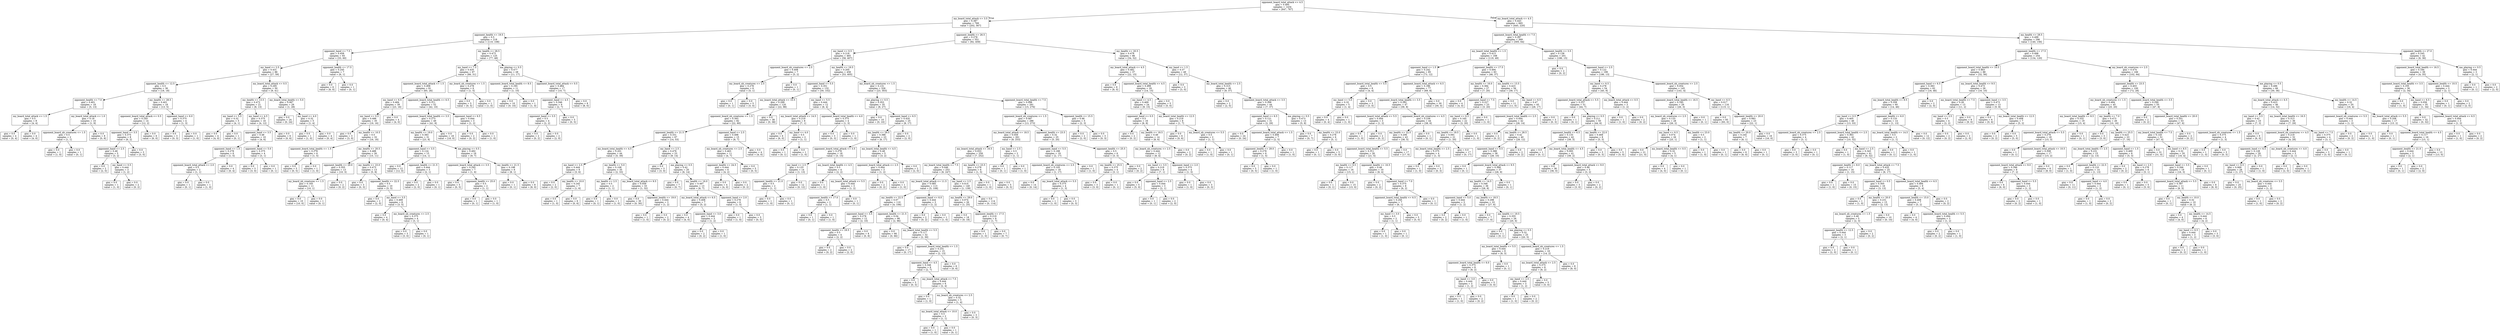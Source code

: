 digraph Tree {
node [shape=box] ;
0 [label="opponent_board_total_attack <= 4.5\ngini = 0.495\nsamples = 1434\nvalue = [647, 787]"] ;
1 [label="my_board_total_attack <= 3.5\ngini = 0.387\nsamples = 769\nvalue = [202, 567]"] ;
0 -> 1 [labeldistance=2.5, labelangle=45, headlabel="True"] ;
2 [label="opponent_health <= 19.5\ngini = 0.5\nsamples = 218\nvalue = [110, 108]"] ;
1 -> 2 ;
3 [label="opponent_hand <= 7.5\ngini = 0.458\nsamples = 93\nvalue = [33, 60]"] ;
2 -> 3 ;
4 [label="my_hand <= 2.5\ngini = 0.431\nsamples = 86\nvalue = [27, 59]"] ;
3 -> 4 ;
5 [label="opponent_health <= 12.5\ngini = 0.5\nsamples = 36\nvalue = [18, 18]"] ;
4 -> 5 ;
6 [label="opponent_health <= 7.0\ngini = 0.401\nsamples = 18\nvalue = [5, 13]"] ;
5 -> 6 ;
7 [label="my_board_total_attack <= 1.5\ngini = 0.5\nsamples = 8\nvalue = [4, 4]"] ;
6 -> 7 ;
8 [label="gini = 0.0\nsamples = 4\nvalue = [0, 4]"] ;
7 -> 8 ;
9 [label="gini = 0.0\nsamples = 4\nvalue = [4, 0]"] ;
7 -> 9 ;
10 [label="my_board_total_attack <= 1.0\ngini = 0.18\nsamples = 10\nvalue = [1, 9]"] ;
6 -> 10 ;
11 [label="opponent_board_nb_creatures <= 1.5\ngini = 0.5\nsamples = 2\nvalue = [1, 1]"] ;
10 -> 11 ;
12 [label="gini = 0.0\nsamples = 1\nvalue = [1, 0]"] ;
11 -> 12 ;
13 [label="gini = 0.0\nsamples = 1\nvalue = [0, 1]"] ;
11 -> 13 ;
14 [label="gini = 0.0\nsamples = 8\nvalue = [0, 8]"] ;
10 -> 14 ;
15 [label="my_health <= 28.5\ngini = 0.401\nsamples = 18\nvalue = [13, 5]"] ;
5 -> 15 ;
16 [label="opponent_board_total_attack <= 0.5\ngini = 0.245\nsamples = 14\nvalue = [12, 2]"] ;
15 -> 16 ;
17 [label="opponent_hand <= 3.5\ngini = 0.375\nsamples = 8\nvalue = [6, 2]"] ;
16 -> 17 ;
18 [label="opponent_hand <= 2.5\ngini = 0.48\nsamples = 5\nvalue = [3, 2]"] ;
17 -> 18 ;
19 [label="gini = 0.0\nsamples = 2\nvalue = [2, 0]"] ;
18 -> 19 ;
20 [label="my_hand <= 0.5\ngini = 0.444\nsamples = 3\nvalue = [1, 2]"] ;
18 -> 20 ;
21 [label="gini = 0.0\nsamples = 1\nvalue = [1, 0]"] ;
20 -> 21 ;
22 [label="gini = 0.0\nsamples = 2\nvalue = [0, 2]"] ;
20 -> 22 ;
23 [label="gini = 0.0\nsamples = 3\nvalue = [3, 0]"] ;
17 -> 23 ;
24 [label="gini = 0.0\nsamples = 6\nvalue = [6, 0]"] ;
16 -> 24 ;
25 [label="opponent_hand <= 6.0\ngini = 0.375\nsamples = 4\nvalue = [1, 3]"] ;
15 -> 25 ;
26 [label="gini = 0.0\nsamples = 3\nvalue = [0, 3]"] ;
25 -> 26 ;
27 [label="gini = 0.0\nsamples = 1\nvalue = [1, 0]"] ;
25 -> 27 ;
28 [label="my_board_total_attack <= 0.5\ngini = 0.295\nsamples = 50\nvalue = [9, 41]"] ;
4 -> 28 ;
29 [label="my_health <= 13.5\ngini = 0.472\nsamples = 21\nvalue = [8, 13]"] ;
28 -> 29 ;
30 [label="my_hand <= 5.5\ngini = 0.32\nsamples = 5\nvalue = [4, 1]"] ;
29 -> 30 ;
31 [label="gini = 0.0\nsamples = 4\nvalue = [4, 0]"] ;
30 -> 31 ;
32 [label="gini = 0.0\nsamples = 1\nvalue = [0, 1]"] ;
30 -> 32 ;
33 [label="my_hand <= 4.5\ngini = 0.375\nsamples = 16\nvalue = [4, 12]"] ;
29 -> 33 ;
34 [label="opponent_hand <= 3.5\ngini = 0.48\nsamples = 10\nvalue = [4, 6]"] ;
33 -> 34 ;
35 [label="opponent_hand <= 1.5\ngini = 0.278\nsamples = 6\nvalue = [1, 5]"] ;
34 -> 35 ;
36 [label="opponent_board_total_attack <= 2.0\ngini = 0.5\nsamples = 2\nvalue = [1, 1]"] ;
35 -> 36 ;
37 [label="gini = 0.0\nsamples = 1\nvalue = [0, 1]"] ;
36 -> 37 ;
38 [label="gini = 0.0\nsamples = 1\nvalue = [1, 0]"] ;
36 -> 38 ;
39 [label="gini = 0.0\nsamples = 4\nvalue = [0, 4]"] ;
35 -> 39 ;
40 [label="opponent_hand <= 5.0\ngini = 0.375\nsamples = 4\nvalue = [3, 1]"] ;
34 -> 40 ;
41 [label="gini = 0.0\nsamples = 3\nvalue = [3, 0]"] ;
40 -> 41 ;
42 [label="gini = 0.0\nsamples = 1\nvalue = [0, 1]"] ;
40 -> 42 ;
43 [label="gini = 0.0\nsamples = 6\nvalue = [0, 6]"] ;
33 -> 43 ;
44 [label="my_board_total_health <= 5.0\ngini = 0.067\nsamples = 29\nvalue = [1, 28]"] ;
28 -> 44 ;
45 [label="gini = 0.0\nsamples = 24\nvalue = [0, 24]"] ;
44 -> 45 ;
46 [label="my_hand <= 4.0\ngini = 0.32\nsamples = 5\nvalue = [1, 4]"] ;
44 -> 46 ;
47 [label="gini = 0.0\nsamples = 1\nvalue = [1, 0]"] ;
46 -> 47 ;
48 [label="gini = 0.0\nsamples = 4\nvalue = [0, 4]"] ;
46 -> 48 ;
49 [label="opponent_health <= 17.5\ngini = 0.245\nsamples = 7\nvalue = [6, 1]"] ;
3 -> 49 ;
50 [label="gini = 0.0\nsamples = 6\nvalue = [6, 0]"] ;
49 -> 50 ;
51 [label="gini = 0.0\nsamples = 1\nvalue = [0, 1]"] ;
49 -> 51 ;
52 [label="my_health <= 28.5\ngini = 0.473\nsamples = 125\nvalue = [77, 48]"] ;
2 -> 52 ;
53 [label="my_hand <= 7.5\ngini = 0.435\nsamples = 97\nvalue = [66, 31]"] ;
52 -> 53 ;
54 [label="opponent_board_total_attack <= 1.5\ngini = 0.408\nsamples = 91\nvalue = [65, 26]"] ;
53 -> 54 ;
55 [label="my_hand <= 6.5\ngini = 0.484\nsamples = 39\nvalue = [23, 16]"] ;
54 -> 55 ;
56 [label="my_hand <= 0.5\ngini = 0.496\nsamples = 35\nvalue = [19, 16]"] ;
55 -> 56 ;
57 [label="gini = 0.0\nsamples = 3\nvalue = [3, 0]"] ;
56 -> 57 ;
58 [label="my_health <= 10.5\ngini = 0.5\nsamples = 32\nvalue = [16, 16]"] ;
56 -> 58 ;
59 [label="opponent_board_total_health <= 1.5\ngini = 0.278\nsamples = 6\nvalue = [1, 5]"] ;
58 -> 59 ;
60 [label="gini = 0.0\nsamples = 5\nvalue = [0, 5]"] ;
59 -> 60 ;
61 [label="gini = 0.0\nsamples = 1\nvalue = [1, 0]"] ;
59 -> 61 ;
62 [label="my_health <= 20.5\ngini = 0.488\nsamples = 26\nvalue = [15, 11]"] ;
58 -> 62 ;
63 [label="opponent_health <= 29.0\ngini = 0.355\nsamples = 13\nvalue = [10, 3]"] ;
62 -> 63 ;
64 [label="my_board_nb_creatures <= 1.5\ngini = 0.165\nsamples = 11\nvalue = [10, 1]"] ;
63 -> 64 ;
65 [label="gini = 0.0\nsamples = 10\nvalue = [10, 0]"] ;
64 -> 65 ;
66 [label="gini = 0.0\nsamples = 1\nvalue = [0, 1]"] ;
64 -> 66 ;
67 [label="gini = 0.0\nsamples = 2\nvalue = [0, 2]"] ;
63 -> 67 ;
68 [label="my_health <= 23.0\ngini = 0.473\nsamples = 13\nvalue = [5, 8]"] ;
62 -> 68 ;
69 [label="gini = 0.0\nsamples = 3\nvalue = [0, 3]"] ;
68 -> 69 ;
70 [label="opponent_health <= 22.5\ngini = 0.5\nsamples = 10\nvalue = [5, 5]"] ;
68 -> 70 ;
71 [label="gini = 0.0\nsamples = 2\nvalue = [2, 0]"] ;
70 -> 71 ;
72 [label="my_hand <= 3.5\ngini = 0.469\nsamples = 8\nvalue = [3, 5]"] ;
70 -> 72 ;
73 [label="gini = 0.0\nsamples = 4\nvalue = [0, 4]"] ;
72 -> 73 ;
74 [label="my_board_nb_creatures <= 2.5\ngini = 0.375\nsamples = 4\nvalue = [3, 1]"] ;
72 -> 74 ;
75 [label="gini = 0.0\nsamples = 3\nvalue = [3, 0]"] ;
74 -> 75 ;
76 [label="gini = 0.0\nsamples = 1\nvalue = [0, 1]"] ;
74 -> 76 ;
77 [label="gini = 0.0\nsamples = 4\nvalue = [4, 0]"] ;
55 -> 77 ;
78 [label="opponent_board_total_health <= 6.5\ngini = 0.311\nsamples = 52\nvalue = [42, 10]"] ;
54 -> 78 ;
79 [label="opponent_board_total_health <= 3.5\ngini = 0.273\nsamples = 49\nvalue = [41, 8]"] ;
78 -> 79 ;
80 [label="my_health <= 19.0\ngini = 0.383\nsamples = 31\nvalue = [23, 8]"] ;
79 -> 80 ;
81 [label="opponent_hand <= 3.5\ngini = 0.124\nsamples = 15\nvalue = [14, 1]"] ;
80 -> 81 ;
82 [label="gini = 0.0\nsamples = 12\nvalue = [12, 0]"] ;
81 -> 82 ;
83 [label="opponent_health <= 21.5\ngini = 0.444\nsamples = 3\nvalue = [2, 1]"] ;
81 -> 83 ;
84 [label="gini = 0.0\nsamples = 2\nvalue = [2, 0]"] ;
83 -> 84 ;
85 [label="gini = 0.0\nsamples = 1\nvalue = [0, 1]"] ;
83 -> 85 ;
86 [label="me_playing <= 0.5\ngini = 0.492\nsamples = 16\nvalue = [9, 7]"] ;
80 -> 86 ;
87 [label="opponent_board_total_attack <= 3.5\ngini = 0.245\nsamples = 7\nvalue = [1, 6]"] ;
86 -> 87 ;
88 [label="gini = 0.0\nsamples = 5\nvalue = [0, 5]"] ;
87 -> 88 ;
89 [label="opponent_health <= 25.0\ngini = 0.5\nsamples = 2\nvalue = [1, 1]"] ;
87 -> 89 ;
90 [label="gini = 0.0\nsamples = 1\nvalue = [0, 1]"] ;
89 -> 90 ;
91 [label="gini = 0.0\nsamples = 1\nvalue = [1, 0]"] ;
89 -> 91 ;
92 [label="my_health <= 21.5\ngini = 0.198\nsamples = 9\nvalue = [8, 1]"] ;
86 -> 92 ;
93 [label="gini = 0.0\nsamples = 1\nvalue = [0, 1]"] ;
92 -> 93 ;
94 [label="gini = 0.0\nsamples = 8\nvalue = [8, 0]"] ;
92 -> 94 ;
95 [label="gini = 0.0\nsamples = 18\nvalue = [18, 0]"] ;
79 -> 95 ;
96 [label="opponent_hand <= 6.5\ngini = 0.444\nsamples = 3\nvalue = [1, 2]"] ;
78 -> 96 ;
97 [label="gini = 0.0\nsamples = 2\nvalue = [0, 2]"] ;
96 -> 97 ;
98 [label="gini = 0.0\nsamples = 1\nvalue = [1, 0]"] ;
96 -> 98 ;
99 [label="my_board_nb_creatures <= 1.5\ngini = 0.278\nsamples = 6\nvalue = [1, 5]"] ;
53 -> 99 ;
100 [label="gini = 0.0\nsamples = 5\nvalue = [0, 5]"] ;
99 -> 100 ;
101 [label="gini = 0.0\nsamples = 1\nvalue = [1, 0]"] ;
99 -> 101 ;
102 [label="me_playing <= 0.5\ngini = 0.477\nsamples = 28\nvalue = [11, 17]"] ;
52 -> 102 ;
103 [label="opponent_board_total_health <= 8.5\ngini = 0.165\nsamples = 11\nvalue = [1, 10]"] ;
102 -> 103 ;
104 [label="gini = 0.0\nsamples = 10\nvalue = [0, 10]"] ;
103 -> 104 ;
105 [label="gini = 0.0\nsamples = 1\nvalue = [1, 0]"] ;
103 -> 105 ;
106 [label="opponent_board_total_attack <= 0.5\ngini = 0.484\nsamples = 17\nvalue = [10, 7]"] ;
102 -> 106 ;
107 [label="opponent_hand <= 4.5\ngini = 0.346\nsamples = 9\nvalue = [2, 7]"] ;
106 -> 107 ;
108 [label="opponent_hand <= 3.5\ngini = 0.5\nsamples = 4\nvalue = [2, 2]"] ;
107 -> 108 ;
109 [label="gini = 0.0\nsamples = 2\nvalue = [0, 2]"] ;
108 -> 109 ;
110 [label="gini = 0.0\nsamples = 2\nvalue = [2, 0]"] ;
108 -> 110 ;
111 [label="gini = 0.0\nsamples = 5\nvalue = [0, 5]"] ;
107 -> 111 ;
112 [label="gini = 0.0\nsamples = 8\nvalue = [8, 0]"] ;
106 -> 112 ;
113 [label="opponent_health <= 26.5\ngini = 0.278\nsamples = 551\nvalue = [92, 459]"] ;
1 -> 113 ;
114 [label="my_hand <= 0.5\ngini = 0.218\nsamples = 465\nvalue = [58, 407]"] ;
113 -> 114 ;
115 [label="opponent_board_nb_creatures <= 2.5\ngini = 0.408\nsamples = 7\nvalue = [5, 2]"] ;
114 -> 115 ;
116 [label="my_board_nb_creatures <= 2.5\ngini = 0.278\nsamples = 6\nvalue = [5, 1]"] ;
115 -> 116 ;
117 [label="gini = 0.0\nsamples = 1\nvalue = [0, 1]"] ;
116 -> 117 ;
118 [label="gini = 0.0\nsamples = 5\nvalue = [5, 0]"] ;
116 -> 118 ;
119 [label="gini = 0.0\nsamples = 1\nvalue = [0, 1]"] ;
115 -> 119 ;
120 [label="my_health <= 19.5\ngini = 0.205\nsamples = 458\nvalue = [53, 405]"] ;
114 -> 120 ;
121 [label="opponent_hand <= 5.5\ngini = 0.351\nsamples = 132\nvalue = [30, 102]"] ;
120 -> 121 ;
122 [label="my_board_total_attack <= 10.5\ngini = 0.299\nsamples = 120\nvalue = [22, 98]"] ;
121 -> 122 ;
123 [label="opponent_board_nb_creatures <= 1.5\ngini = 0.393\nsamples = 82\nvalue = [22, 60]"] ;
122 -> 123 ;
124 [label="opponent_health <= 21.5\ngini = 0.331\nsamples = 67\nvalue = [14, 53]"] ;
123 -> 124 ;
125 [label="my_board_total_health <= 4.5\ngini = 0.201\nsamples = 44\nvalue = [5, 39]"] ;
124 -> 125 ;
126 [label="my_hand <= 2.5\ngini = 0.444\nsamples = 9\nvalue = [3, 6]"] ;
125 -> 126 ;
127 [label="gini = 0.0\nsamples = 2\nvalue = [2, 0]"] ;
126 -> 127 ;
128 [label="my_health <= 10.0\ngini = 0.245\nsamples = 7\nvalue = [1, 6]"] ;
126 -> 128 ;
129 [label="gini = 0.0\nsamples = 1\nvalue = [1, 0]"] ;
128 -> 129 ;
130 [label="gini = 0.0\nsamples = 6\nvalue = [0, 6]"] ;
128 -> 130 ;
131 [label="my_health <= 5.0\ngini = 0.108\nsamples = 35\nvalue = [2, 33]"] ;
125 -> 131 ;
132 [label="my_health <= 2.5\ngini = 0.5\nsamples = 2\nvalue = [1, 1]"] ;
131 -> 132 ;
133 [label="gini = 0.0\nsamples = 1\nvalue = [0, 1]"] ;
132 -> 133 ;
134 [label="gini = 0.0\nsamples = 1\nvalue = [1, 0]"] ;
132 -> 134 ;
135 [label="my_board_total_attack <= 9.5\ngini = 0.059\nsamples = 33\nvalue = [1, 32]"] ;
131 -> 135 ;
136 [label="gini = 0.0\nsamples = 30\nvalue = [0, 30]"] ;
135 -> 136 ;
137 [label="opponent_health <= 19.0\ngini = 0.444\nsamples = 3\nvalue = [1, 2]"] ;
135 -> 137 ;
138 [label="gini = 0.0\nsamples = 1\nvalue = [1, 0]"] ;
137 -> 138 ;
139 [label="gini = 0.0\nsamples = 2\nvalue = [0, 2]"] ;
137 -> 139 ;
140 [label="my_hand <= 2.5\ngini = 0.476\nsamples = 23\nvalue = [9, 14]"] ;
124 -> 140 ;
141 [label="gini = 0.0\nsamples = 3\nvalue = [3, 0]"] ;
140 -> 141 ;
142 [label="me_playing <= 0.5\ngini = 0.42\nsamples = 20\nvalue = [6, 14]"] ;
140 -> 142 ;
143 [label="gini = 0.0\nsamples = 7\nvalue = [0, 7]"] ;
142 -> 143 ;
144 [label="my_health <= 16.0\ngini = 0.497\nsamples = 13\nvalue = [6, 7]"] ;
142 -> 144 ;
145 [label="my_board_total_attack <= 6.5\ngini = 0.408\nsamples = 7\nvalue = [5, 2]"] ;
144 -> 145 ;
146 [label="gini = 0.0\nsamples = 4\nvalue = [4, 0]"] ;
145 -> 146 ;
147 [label="opponent_hand <= 3.0\ngini = 0.444\nsamples = 3\nvalue = [1, 2]"] ;
145 -> 147 ;
148 [label="gini = 0.0\nsamples = 2\nvalue = [0, 2]"] ;
147 -> 148 ;
149 [label="gini = 0.0\nsamples = 1\nvalue = [1, 0]"] ;
147 -> 149 ;
150 [label="opponent_hand <= 2.0\ngini = 0.278\nsamples = 6\nvalue = [1, 5]"] ;
144 -> 150 ;
151 [label="gini = 0.0\nsamples = 1\nvalue = [1, 0]"] ;
150 -> 151 ;
152 [label="gini = 0.0\nsamples = 5\nvalue = [0, 5]"] ;
150 -> 152 ;
153 [label="opponent_hand <= 2.5\ngini = 0.498\nsamples = 15\nvalue = [8, 7]"] ;
123 -> 153 ;
154 [label="my_board_nb_creatures <= 2.5\ngini = 0.463\nsamples = 11\nvalue = [4, 7]"] ;
153 -> 154 ;
155 [label="opponent_health <= 24.5\ngini = 0.444\nsamples = 6\nvalue = [4, 2]"] ;
154 -> 155 ;
156 [label="gini = 0.0\nsamples = 4\nvalue = [4, 0]"] ;
155 -> 156 ;
157 [label="gini = 0.0\nsamples = 2\nvalue = [0, 2]"] ;
155 -> 157 ;
158 [label="gini = 0.0\nsamples = 5\nvalue = [0, 5]"] ;
154 -> 158 ;
159 [label="gini = 0.0\nsamples = 4\nvalue = [4, 0]"] ;
153 -> 159 ;
160 [label="gini = 0.0\nsamples = 38\nvalue = [0, 38]"] ;
122 -> 160 ;
161 [label="my_hand <= 5.5\ngini = 0.444\nsamples = 12\nvalue = [8, 4]"] ;
121 -> 161 ;
162 [label="my_board_total_attack <= 14.5\ngini = 0.219\nsamples = 8\nvalue = [7, 1]"] ;
161 -> 162 ;
163 [label="gini = 0.0\nsamples = 6\nvalue = [6, 0]"] ;
162 -> 163 ;
164 [label="my_hand <= 4.0\ngini = 0.5\nsamples = 2\nvalue = [1, 1]"] ;
162 -> 164 ;
165 [label="gini = 0.0\nsamples = 1\nvalue = [0, 1]"] ;
164 -> 165 ;
166 [label="gini = 0.0\nsamples = 1\nvalue = [1, 0]"] ;
164 -> 166 ;
167 [label="opponent_board_total_health <= 4.0\ngini = 0.375\nsamples = 4\nvalue = [1, 3]"] ;
161 -> 167 ;
168 [label="gini = 0.0\nsamples = 3\nvalue = [0, 3]"] ;
167 -> 168 ;
169 [label="gini = 0.0\nsamples = 1\nvalue = [1, 0]"] ;
167 -> 169 ;
170 [label="my_board_nb_creatures <= 1.5\ngini = 0.131\nsamples = 326\nvalue = [23, 303]"] ;
120 -> 170 ;
171 [label="me_playing <= 0.5\ngini = 0.353\nsamples = 35\nvalue = [8, 27]"] ;
170 -> 171 ;
172 [label="gini = 0.0\nsamples = 10\nvalue = [0, 10]"] ;
171 -> 172 ;
173 [label="opponent_hand <= 6.5\ngini = 0.435\nsamples = 25\nvalue = [8, 17]"] ;
171 -> 173 ;
174 [label="my_health <= 29.5\ngini = 0.386\nsamples = 23\nvalue = [6, 17]"] ;
173 -> 174 ;
175 [label="opponent_board_total_attack <= 3.5\ngini = 0.278\nsamples = 18\nvalue = [3, 15]"] ;
174 -> 175 ;
176 [label="my_hand <= 2.5\ngini = 0.133\nsamples = 14\nvalue = [1, 13]"] ;
175 -> 176 ;
177 [label="opponent_health <= 21.0\ngini = 0.5\nsamples = 2\nvalue = [1, 1]"] ;
176 -> 177 ;
178 [label="gini = 0.0\nsamples = 1\nvalue = [1, 0]"] ;
177 -> 178 ;
179 [label="gini = 0.0\nsamples = 1\nvalue = [0, 1]"] ;
177 -> 179 ;
180 [label="gini = 0.0\nsamples = 12\nvalue = [0, 12]"] ;
176 -> 180 ;
181 [label="my_board_total_health <= 4.5\ngini = 0.5\nsamples = 4\nvalue = [2, 2]"] ;
175 -> 181 ;
182 [label="gini = 0.0\nsamples = 1\nvalue = [1, 0]"] ;
181 -> 182 ;
183 [label="my_board_total_attack <= 5.5\ngini = 0.444\nsamples = 3\nvalue = [1, 2]"] ;
181 -> 183 ;
184 [label="opponent_health <= 17.0\ngini = 0.5\nsamples = 2\nvalue = [1, 1]"] ;
183 -> 184 ;
185 [label="gini = 0.0\nsamples = 1\nvalue = [0, 1]"] ;
184 -> 185 ;
186 [label="gini = 0.0\nsamples = 1\nvalue = [1, 0]"] ;
184 -> 186 ;
187 [label="gini = 0.0\nsamples = 1\nvalue = [0, 1]"] ;
183 -> 187 ;
188 [label="my_board_total_health <= 4.5\ngini = 0.48\nsamples = 5\nvalue = [3, 2]"] ;
174 -> 188 ;
189 [label="opponent_board_total_attack <= 2.5\ngini = 0.444\nsamples = 3\nvalue = [1, 2]"] ;
188 -> 189 ;
190 [label="gini = 0.0\nsamples = 2\nvalue = [0, 2]"] ;
189 -> 190 ;
191 [label="gini = 0.0\nsamples = 1\nvalue = [1, 0]"] ;
189 -> 191 ;
192 [label="gini = 0.0\nsamples = 2\nvalue = [2, 0]"] ;
188 -> 192 ;
193 [label="gini = 0.0\nsamples = 2\nvalue = [2, 0]"] ;
173 -> 193 ;
194 [label="opponent_board_total_health <= 7.5\ngini = 0.098\nsamples = 291\nvalue = [15, 276]"] ;
170 -> 194 ;
195 [label="opponent_board_nb_creatures <= 1.5\ngini = 0.087\nsamples = 286\nvalue = [13, 273]"] ;
194 -> 195 ;
196 [label="my_board_total_attack <= 18.5\ngini = 0.059\nsamples = 261\nvalue = [8, 253]"] ;
195 -> 196 ;
197 [label="my_board_total_attack <= 16.5\ngini = 0.053\nsamples = 259\nvalue = [7, 252]"] ;
196 -> 197 ;
198 [label="my_board_total_health <= 7.5\ngini = 0.046\nsamples = 253\nvalue = [6, 247]"] ;
197 -> 198 ;
199 [label="my_board_total_attack <= 11.5\ngini = 0.085\nsamples = 113\nvalue = [5, 108]"] ;
198 -> 199 ;
200 [label="my_health <= 22.5\ngini = 0.07\nsamples = 110\nvalue = [4, 106]"] ;
199 -> 200 ;
201 [label="opponent_hand <= 3.5\ngini = 0.278\nsamples = 12\nvalue = [2, 10]"] ;
200 -> 201 ;
202 [label="opponent_health <= 18.5\ngini = 0.5\nsamples = 4\nvalue = [2, 2]"] ;
201 -> 202 ;
203 [label="gini = 0.0\nsamples = 2\nvalue = [0, 2]"] ;
202 -> 203 ;
204 [label="gini = 0.0\nsamples = 2\nvalue = [2, 0]"] ;
202 -> 204 ;
205 [label="gini = 0.0\nsamples = 8\nvalue = [0, 8]"] ;
201 -> 205 ;
206 [label="opponent_health <= 21.5\ngini = 0.04\nsamples = 98\nvalue = [2, 96]"] ;
200 -> 206 ;
207 [label="gini = 0.0\nsamples = 66\nvalue = [0, 66]"] ;
206 -> 207 ;
208 [label="my_board_total_health <= 5.5\ngini = 0.117\nsamples = 32\nvalue = [2, 30]"] ;
206 -> 208 ;
209 [label="gini = 0.0\nsamples = 17\nvalue = [0, 17]"] ;
208 -> 209 ;
210 [label="opponent_board_total_health <= 1.5\ngini = 0.231\nsamples = 15\nvalue = [2, 13]"] ;
208 -> 210 ;
211 [label="opponent_hand <= 4.5\ngini = 0.346\nsamples = 9\nvalue = [2, 7]"] ;
210 -> 211 ;
212 [label="gini = 0.0\nsamples = 3\nvalue = [0, 3]"] ;
211 -> 212 ;
213 [label="my_board_total_attack <= 7.5\ngini = 0.444\nsamples = 6\nvalue = [2, 4]"] ;
211 -> 213 ;
214 [label="gini = 0.0\nsamples = 1\nvalue = [1, 0]"] ;
213 -> 214 ;
215 [label="my_board_nb_creatures <= 2.5\ngini = 0.32\nsamples = 5\nvalue = [1, 4]"] ;
213 -> 215 ;
216 [label="my_board_total_attack <= 10.0\ngini = 0.5\nsamples = 2\nvalue = [1, 1]"] ;
215 -> 216 ;
217 [label="gini = 0.0\nsamples = 1\nvalue = [1, 0]"] ;
216 -> 217 ;
218 [label="gini = 0.0\nsamples = 1\nvalue = [0, 1]"] ;
216 -> 218 ;
219 [label="gini = 0.0\nsamples = 3\nvalue = [0, 3]"] ;
215 -> 219 ;
220 [label="gini = 0.0\nsamples = 6\nvalue = [0, 6]"] ;
210 -> 220 ;
221 [label="opponent_hand <= 6.0\ngini = 0.444\nsamples = 3\nvalue = [1, 2]"] ;
199 -> 221 ;
222 [label="gini = 0.0\nsamples = 2\nvalue = [0, 2]"] ;
221 -> 222 ;
223 [label="gini = 0.0\nsamples = 1\nvalue = [1, 0]"] ;
221 -> 223 ;
224 [label="my_hand <= 2.5\ngini = 0.014\nsamples = 140\nvalue = [1, 139]"] ;
198 -> 224 ;
225 [label="my_health <= 29.0\ngini = 0.074\nsamples = 26\nvalue = [1, 25]"] ;
224 -> 225 ;
226 [label="gini = 0.0\nsamples = 18\nvalue = [0, 18]"] ;
225 -> 226 ;
227 [label="opponent_health <= 17.5\ngini = 0.219\nsamples = 8\nvalue = [1, 7]"] ;
225 -> 227 ;
228 [label="gini = 0.0\nsamples = 1\nvalue = [1, 0]"] ;
227 -> 228 ;
229 [label="gini = 0.0\nsamples = 7\nvalue = [0, 7]"] ;
227 -> 229 ;
230 [label="gini = 0.0\nsamples = 114\nvalue = [0, 114]"] ;
224 -> 230 ;
231 [label="my_health <= 23.5\ngini = 0.278\nsamples = 6\nvalue = [1, 5]"] ;
197 -> 231 ;
232 [label="gini = 0.0\nsamples = 1\nvalue = [1, 0]"] ;
231 -> 232 ;
233 [label="gini = 0.0\nsamples = 5\nvalue = [0, 5]"] ;
231 -> 233 ;
234 [label="my_hand <= 2.5\ngini = 0.5\nsamples = 2\nvalue = [1, 1]"] ;
196 -> 234 ;
235 [label="gini = 0.0\nsamples = 1\nvalue = [0, 1]"] ;
234 -> 235 ;
236 [label="gini = 0.0\nsamples = 1\nvalue = [1, 0]"] ;
234 -> 236 ;
237 [label="opponent_health <= 23.5\ngini = 0.32\nsamples = 25\nvalue = [5, 20]"] ;
195 -> 237 ;
238 [label="opponent_hand <= 5.5\ngini = 0.188\nsamples = 19\nvalue = [2, 17]"] ;
237 -> 238 ;
239 [label="opponent_board_nb_creatures <= 2.5\ngini = 0.105\nsamples = 18\nvalue = [1, 17]"] ;
238 -> 239 ;
240 [label="gini = 0.0\nsamples = 14\nvalue = [0, 14]"] ;
239 -> 240 ;
241 [label="my_board_total_attack <= 5.5\ngini = 0.375\nsamples = 4\nvalue = [1, 3]"] ;
239 -> 241 ;
242 [label="gini = 0.0\nsamples = 1\nvalue = [1, 0]"] ;
241 -> 242 ;
243 [label="gini = 0.0\nsamples = 3\nvalue = [0, 3]"] ;
241 -> 243 ;
244 [label="gini = 0.0\nsamples = 1\nvalue = [1, 0]"] ;
238 -> 244 ;
245 [label="opponent_health <= 25.5\ngini = 0.5\nsamples = 6\nvalue = [3, 3]"] ;
237 -> 245 ;
246 [label="my_health <= 25.5\ngini = 0.375\nsamples = 4\nvalue = [3, 1]"] ;
245 -> 246 ;
247 [label="gini = 0.0\nsamples = 3\nvalue = [3, 0]"] ;
246 -> 247 ;
248 [label="gini = 0.0\nsamples = 1\nvalue = [0, 1]"] ;
246 -> 248 ;
249 [label="gini = 0.0\nsamples = 2\nvalue = [0, 2]"] ;
245 -> 249 ;
250 [label="opponent_health <= 15.5\ngini = 0.48\nsamples = 5\nvalue = [2, 3]"] ;
194 -> 250 ;
251 [label="gini = 0.0\nsamples = 2\nvalue = [2, 0]"] ;
250 -> 251 ;
252 [label="gini = 0.0\nsamples = 3\nvalue = [0, 3]"] ;
250 -> 252 ;
253 [label="my_health <= 20.5\ngini = 0.478\nsamples = 86\nvalue = [34, 52]"] ;
113 -> 253 ;
254 [label="my_board_total_attack <= 4.5\ngini = 0.482\nsamples = 37\nvalue = [22, 15]"] ;
253 -> 254 ;
255 [label="gini = 0.0\nsamples = 8\nvalue = [8, 0]"] ;
254 -> 255 ;
256 [label="opponent_board_total_health <= 4.5\ngini = 0.499\nsamples = 29\nvalue = [14, 15]"] ;
254 -> 256 ;
257 [label="my_hand <= 4.5\ngini = 0.469\nsamples = 24\nvalue = [9, 15]"] ;
256 -> 257 ;
258 [label="opponent_hand <= 0.5\ngini = 0.5\nsamples = 16\nvalue = [8, 8]"] ;
257 -> 258 ;
259 [label="gini = 0.0\nsamples = 2\nvalue = [0, 2]"] ;
258 -> 259 ;
260 [label="my_health <= 18.5\ngini = 0.49\nsamples = 14\nvalue = [8, 6]"] ;
258 -> 260 ;
261 [label="my_board_nb_creatures <= 2.5\ngini = 0.444\nsamples = 12\nvalue = [8, 4]"] ;
260 -> 261 ;
262 [label="my_hand <= 3.5\ngini = 0.219\nsamples = 8\nvalue = [7, 1]"] ;
261 -> 262 ;
263 [label="gini = 0.0\nsamples = 5\nvalue = [5, 0]"] ;
262 -> 263 ;
264 [label="opponent_hand <= 2.5\ngini = 0.444\nsamples = 3\nvalue = [2, 1]"] ;
262 -> 264 ;
265 [label="gini = 0.0\nsamples = 1\nvalue = [0, 1]"] ;
264 -> 265 ;
266 [label="gini = 0.0\nsamples = 2\nvalue = [2, 0]"] ;
264 -> 266 ;
267 [label="opponent_hand <= 2.0\ngini = 0.375\nsamples = 4\nvalue = [1, 3]"] ;
261 -> 267 ;
268 [label="gini = 0.0\nsamples = 1\nvalue = [1, 0]"] ;
267 -> 268 ;
269 [label="gini = 0.0\nsamples = 3\nvalue = [0, 3]"] ;
267 -> 269 ;
270 [label="gini = 0.0\nsamples = 2\nvalue = [0, 2]"] ;
260 -> 270 ;
271 [label="my_board_total_health <= 12.5\ngini = 0.219\nsamples = 8\nvalue = [1, 7]"] ;
257 -> 271 ;
272 [label="gini = 0.0\nsamples = 6\nvalue = [0, 6]"] ;
271 -> 272 ;
273 [label="my_board_nb_creatures <= 5.5\ngini = 0.5\nsamples = 2\nvalue = [1, 1]"] ;
271 -> 273 ;
274 [label="gini = 0.0\nsamples = 1\nvalue = [1, 0]"] ;
273 -> 274 ;
275 [label="gini = 0.0\nsamples = 1\nvalue = [0, 1]"] ;
273 -> 275 ;
276 [label="gini = 0.0\nsamples = 5\nvalue = [5, 0]"] ;
256 -> 276 ;
277 [label="my_hand <= 1.5\ngini = 0.37\nsamples = 49\nvalue = [12, 37]"] ;
253 -> 277 ;
278 [label="gini = 0.0\nsamples = 3\nvalue = [3, 0]"] ;
277 -> 278 ;
279 [label="my_board_total_health <= 2.5\ngini = 0.315\nsamples = 46\nvalue = [9, 37]"] ;
277 -> 279 ;
280 [label="gini = 0.0\nsamples = 2\nvalue = [2, 0]"] ;
279 -> 280 ;
281 [label="opponent_board_total_attack <= 3.5\ngini = 0.268\nsamples = 44\nvalue = [7, 37]"] ;
279 -> 281 ;
282 [label="opponent_hand <= 6.5\ngini = 0.121\nsamples = 31\nvalue = [2, 29]"] ;
281 -> 282 ;
283 [label="gini = 0.0\nsamples = 24\nvalue = [0, 24]"] ;
282 -> 283 ;
284 [label="opponent_board_total_attack <= 1.5\ngini = 0.408\nsamples = 7\nvalue = [2, 5]"] ;
282 -> 284 ;
285 [label="opponent_health <= 29.0\ngini = 0.278\nsamples = 6\nvalue = [1, 5]"] ;
284 -> 285 ;
286 [label="gini = 0.0\nsamples = 5\nvalue = [0, 5]"] ;
285 -> 286 ;
287 [label="gini = 0.0\nsamples = 1\nvalue = [1, 0]"] ;
285 -> 287 ;
288 [label="gini = 0.0\nsamples = 1\nvalue = [1, 0]"] ;
284 -> 288 ;
289 [label="me_playing <= 0.5\ngini = 0.473\nsamples = 13\nvalue = [5, 8]"] ;
281 -> 289 ;
290 [label="gini = 0.0\nsamples = 7\nvalue = [0, 7]"] ;
289 -> 290 ;
291 [label="my_health <= 23.0\ngini = 0.278\nsamples = 6\nvalue = [5, 1]"] ;
289 -> 291 ;
292 [label="gini = 0.0\nsamples = 1\nvalue = [0, 1]"] ;
291 -> 292 ;
293 [label="gini = 0.0\nsamples = 5\nvalue = [5, 0]"] ;
291 -> 293 ;
294 [label="my_board_total_attack <= 4.5\ngini = 0.443\nsamples = 665\nvalue = [445, 220]"] ;
0 -> 294 [labeldistance=2.5, labelangle=-45, headlabel="False"] ;
295 [label="opponent_board_total_health <= 7.5\ngini = 0.287\nsamples = 369\nvalue = [305, 64]"] ;
294 -> 295 ;
296 [label="my_board_total_health <= 1.5\ngini = 0.413\nsamples = 168\nvalue = [119, 49]"] ;
295 -> 296 ;
297 [label="opponent_hand <= 1.5\ngini = 0.242\nsamples = 85\nvalue = [73, 12]"] ;
296 -> 297 ;
298 [label="opponent_board_total_health <= 5.5\ngini = 0.5\nsamples = 8\nvalue = [4, 4]"] ;
297 -> 298 ;
299 [label="my_hand <= 5.0\ngini = 0.32\nsamples = 5\nvalue = [1, 4]"] ;
298 -> 299 ;
300 [label="gini = 0.0\nsamples = 4\nvalue = [0, 4]"] ;
299 -> 300 ;
301 [label="gini = 0.0\nsamples = 1\nvalue = [1, 0]"] ;
299 -> 301 ;
302 [label="gini = 0.0\nsamples = 3\nvalue = [3, 0]"] ;
298 -> 302 ;
303 [label="opponent_board_total_attack <= 6.5\ngini = 0.186\nsamples = 77\nvalue = [69, 8]"] ;
297 -> 303 ;
304 [label="opponent_board_total_health <= 3.5\ngini = 0.282\nsamples = 47\nvalue = [39, 8]"] ;
303 -> 304 ;
305 [label="opponent_board_total_attack <= 5.5\ngini = 0.444\nsamples = 3\nvalue = [1, 2]"] ;
304 -> 305 ;
306 [label="gini = 0.0\nsamples = 1\nvalue = [1, 0]"] ;
305 -> 306 ;
307 [label="gini = 0.0\nsamples = 2\nvalue = [0, 2]"] ;
305 -> 307 ;
308 [label="opponent_board_nb_creatures <= 4.5\ngini = 0.236\nsamples = 44\nvalue = [38, 6]"] ;
304 -> 308 ;
309 [label="my_health <= 22.5\ngini = 0.206\nsamples = 43\nvalue = [38, 5]"] ;
308 -> 309 ;
310 [label="opponent_board_total_health <= 5.5\ngini = 0.311\nsamples = 26\nvalue = [21, 5]"] ;
309 -> 310 ;
311 [label="my_health <= 9.5\ngini = 0.117\nsamples = 16\nvalue = [15, 1]"] ;
310 -> 311 ;
312 [label="gini = 0.0\nsamples = 1\nvalue = [0, 1]"] ;
311 -> 312 ;
313 [label="gini = 0.0\nsamples = 15\nvalue = [15, 0]"] ;
311 -> 313 ;
314 [label="opponent_health <= 16.5\ngini = 0.48\nsamples = 10\nvalue = [6, 4]"] ;
310 -> 314 ;
315 [label="gini = 0.0\nsamples = 2\nvalue = [0, 2]"] ;
314 -> 315 ;
316 [label="opponent_hand <= 7.0\ngini = 0.375\nsamples = 8\nvalue = [6, 2]"] ;
314 -> 316 ;
317 [label="opponent_board_total_health <= 6.5\ngini = 0.245\nsamples = 7\nvalue = [6, 1]"] ;
316 -> 317 ;
318 [label="my_hand <= 3.0\ngini = 0.5\nsamples = 2\nvalue = [1, 1]"] ;
317 -> 318 ;
319 [label="gini = 0.0\nsamples = 1\nvalue = [1, 0]"] ;
318 -> 319 ;
320 [label="gini = 0.0\nsamples = 1\nvalue = [0, 1]"] ;
318 -> 320 ;
321 [label="gini = 0.0\nsamples = 5\nvalue = [5, 0]"] ;
317 -> 321 ;
322 [label="gini = 0.0\nsamples = 1\nvalue = [0, 1]"] ;
316 -> 322 ;
323 [label="gini = 0.0\nsamples = 17\nvalue = [17, 0]"] ;
309 -> 323 ;
324 [label="gini = 0.0\nsamples = 1\nvalue = [0, 1]"] ;
308 -> 324 ;
325 [label="gini = 0.0\nsamples = 30\nvalue = [30, 0]"] ;
303 -> 325 ;
326 [label="opponent_health <= 17.5\ngini = 0.494\nsamples = 83\nvalue = [46, 37]"] ;
296 -> 326 ;
327 [label="my_health <= 16.0\ngini = 0.384\nsamples = 27\nvalue = [7, 20]"] ;
326 -> 327 ;
328 [label="gini = 0.0\nsamples = 4\nvalue = [4, 0]"] ;
327 -> 328 ;
329 [label="opponent_hand <= 7.5\ngini = 0.227\nsamples = 23\nvalue = [3, 20]"] ;
327 -> 329 ;
330 [label="my_hand <= 6.5\ngini = 0.165\nsamples = 22\nvalue = [2, 20]"] ;
329 -> 330 ;
331 [label="my_health <= 19.5\ngini = 0.091\nsamples = 21\nvalue = [1, 20]"] ;
330 -> 331 ;
332 [label="my_board_total_health <= 2.5\ngini = 0.375\nsamples = 4\nvalue = [1, 3]"] ;
331 -> 332 ;
333 [label="gini = 0.0\nsamples = 1\nvalue = [1, 0]"] ;
332 -> 333 ;
334 [label="gini = 0.0\nsamples = 3\nvalue = [0, 3]"] ;
332 -> 334 ;
335 [label="gini = 0.0\nsamples = 17\nvalue = [0, 17]"] ;
331 -> 335 ;
336 [label="gini = 0.0\nsamples = 1\nvalue = [1, 0]"] ;
330 -> 336 ;
337 [label="gini = 0.0\nsamples = 1\nvalue = [1, 0]"] ;
329 -> 337 ;
338 [label="my_health <= 13.5\ngini = 0.423\nsamples = 56\nvalue = [39, 17]"] ;
326 -> 338 ;
339 [label="gini = 0.0\nsamples = 11\nvalue = [11, 0]"] ;
338 -> 339 ;
340 [label="my_hand <= 6.5\ngini = 0.47\nsamples = 45\nvalue = [28, 17]"] ;
338 -> 340 ;
341 [label="opponent_board_total_health <= 2.5\ngini = 0.444\nsamples = 42\nvalue = [28, 14]"] ;
340 -> 341 ;
342 [label="gini = 0.0\nsamples = 2\nvalue = [0, 2]"] ;
341 -> 342 ;
343 [label="my_health <= 28.5\ngini = 0.42\nsamples = 40\nvalue = [28, 12]"] ;
341 -> 343 ;
344 [label="opponent_hand <= 0.5\ngini = 0.388\nsamples = 38\nvalue = [28, 10]"] ;
343 -> 344 ;
345 [label="gini = 0.0\nsamples = 1\nvalue = [0, 1]"] ;
344 -> 345 ;
346 [label="opponent_board_total_attack <= 9.5\ngini = 0.368\nsamples = 37\nvalue = [28, 9]"] ;
344 -> 346 ;
347 [label="my_health <= 14.5\ngini = 0.346\nsamples = 36\nvalue = [28, 8]"] ;
346 -> 347 ;
348 [label="opponent_hand <= 5.0\ngini = 0.444\nsamples = 3\nvalue = [1, 2]"] ;
347 -> 348 ;
349 [label="gini = 0.0\nsamples = 2\nvalue = [0, 2]"] ;
348 -> 349 ;
350 [label="gini = 0.0\nsamples = 1\nvalue = [1, 0]"] ;
348 -> 350 ;
351 [label="my_health <= 18.5\ngini = 0.298\nsamples = 33\nvalue = [27, 6]"] ;
347 -> 351 ;
352 [label="gini = 0.0\nsamples = 7\nvalue = [7, 0]"] ;
351 -> 352 ;
353 [label="my_health <= 19.5\ngini = 0.355\nsamples = 26\nvalue = [20, 6]"] ;
351 -> 353 ;
354 [label="gini = 0.0\nsamples = 1\nvalue = [0, 1]"] ;
353 -> 354 ;
355 [label="me_playing <= 0.5\ngini = 0.32\nsamples = 25\nvalue = [20, 5]"] ;
353 -> 355 ;
356 [label="my_board_total_health <= 5.5\ngini = 0.444\nsamples = 9\nvalue = [6, 3]"] ;
355 -> 356 ;
357 [label="opponent_board_total_health <= 6.0\ngini = 0.375\nsamples = 8\nvalue = [6, 2]"] ;
356 -> 357 ;
358 [label="my_hand <= 3.0\ngini = 0.444\nsamples = 3\nvalue = [1, 2]"] ;
357 -> 358 ;
359 [label="gini = 0.0\nsamples = 1\nvalue = [1, 0]"] ;
358 -> 359 ;
360 [label="gini = 0.0\nsamples = 2\nvalue = [0, 2]"] ;
358 -> 360 ;
361 [label="gini = 0.0\nsamples = 5\nvalue = [5, 0]"] ;
357 -> 361 ;
362 [label="gini = 0.0\nsamples = 1\nvalue = [0, 1]"] ;
356 -> 362 ;
363 [label="opponent_board_nb_creatures <= 1.5\ngini = 0.219\nsamples = 16\nvalue = [14, 2]"] ;
355 -> 363 ;
364 [label="my_board_total_attack <= 2.5\ngini = 0.375\nsamples = 8\nvalue = [6, 2]"] ;
363 -> 364 ;
365 [label="my_hand <= 2.5\ngini = 0.444\nsamples = 3\nvalue = [1, 2]"] ;
364 -> 365 ;
366 [label="gini = 0.0\nsamples = 1\nvalue = [1, 0]"] ;
365 -> 366 ;
367 [label="gini = 0.0\nsamples = 2\nvalue = [0, 2]"] ;
365 -> 367 ;
368 [label="gini = 0.0\nsamples = 5\nvalue = [5, 0]"] ;
364 -> 368 ;
369 [label="gini = 0.0\nsamples = 8\nvalue = [8, 0]"] ;
363 -> 369 ;
370 [label="gini = 0.0\nsamples = 1\nvalue = [0, 1]"] ;
346 -> 370 ;
371 [label="gini = 0.0\nsamples = 2\nvalue = [0, 2]"] ;
343 -> 371 ;
372 [label="gini = 0.0\nsamples = 3\nvalue = [0, 3]"] ;
340 -> 372 ;
373 [label="opponent_health <= 3.5\ngini = 0.138\nsamples = 201\nvalue = [186, 15]"] ;
295 -> 373 ;
374 [label="gini = 0.0\nsamples = 2\nvalue = [0, 2]"] ;
373 -> 374 ;
375 [label="opponent_hand <= 2.5\ngini = 0.122\nsamples = 199\nvalue = [186, 13]"] ;
373 -> 375 ;
376 [label="my_hand <= 6.5\ngini = 0.278\nsamples = 54\nvalue = [45, 9]"] ;
375 -> 376 ;
377 [label="opponent_board_total_attack <= 5.5\ngini = 0.237\nsamples = 51\nvalue = [44, 7]"] ;
376 -> 377 ;
378 [label="gini = 0.0\nsamples = 1\nvalue = [0, 1]"] ;
377 -> 378 ;
379 [label="me_playing <= 0.5\ngini = 0.211\nsamples = 50\nvalue = [44, 6]"] ;
377 -> 379 ;
380 [label="opponent_health <= 6.5\ngini = 0.133\nsamples = 42\nvalue = [39, 3]"] ;
379 -> 380 ;
381 [label="gini = 0.0\nsamples = 1\nvalue = [0, 1]"] ;
380 -> 381 ;
382 [label="my_board_total_health <= 4.5\ngini = 0.093\nsamples = 41\nvalue = [39, 2]"] ;
380 -> 382 ;
383 [label="gini = 0.0\nsamples = 36\nvalue = [36, 0]"] ;
382 -> 383 ;
384 [label="opponent_board_total_attack <= 9.0\ngini = 0.48\nsamples = 5\nvalue = [3, 2]"] ;
382 -> 384 ;
385 [label="gini = 0.0\nsamples = 3\nvalue = [3, 0]"] ;
384 -> 385 ;
386 [label="gini = 0.0\nsamples = 2\nvalue = [0, 2]"] ;
384 -> 386 ;
387 [label="my_health <= 22.0\ngini = 0.469\nsamples = 8\nvalue = [5, 3]"] ;
379 -> 387 ;
388 [label="gini = 0.0\nsamples = 3\nvalue = [0, 3]"] ;
387 -> 388 ;
389 [label="gini = 0.0\nsamples = 5\nvalue = [5, 0]"] ;
387 -> 389 ;
390 [label="my_board_total_attack <= 0.5\ngini = 0.444\nsamples = 3\nvalue = [1, 2]"] ;
376 -> 390 ;
391 [label="gini = 0.0\nsamples = 1\nvalue = [1, 0]"] ;
390 -> 391 ;
392 [label="gini = 0.0\nsamples = 2\nvalue = [0, 2]"] ;
390 -> 392 ;
393 [label="opponent_board_nb_creatures <= 2.5\ngini = 0.054\nsamples = 145\nvalue = [141, 4]"] ;
375 -> 393 ;
394 [label="opponent_board_total_health <= 16.5\ngini = 0.185\nsamples = 29\nvalue = [26, 3]"] ;
393 -> 394 ;
395 [label="my_board_nb_creatures <= 2.5\ngini = 0.133\nsamples = 28\nvalue = [26, 2]"] ;
394 -> 395 ;
396 [label="my_hand <= 6.5\ngini = 0.074\nsamples = 26\nvalue = [25, 1]"] ;
395 -> 396 ;
397 [label="gini = 0.0\nsamples = 21\nvalue = [21, 0]"] ;
396 -> 397 ;
398 [label="my_board_total_health <= 0.5\ngini = 0.32\nsamples = 5\nvalue = [4, 1]"] ;
396 -> 398 ;
399 [label="gini = 0.0\nsamples = 4\nvalue = [4, 0]"] ;
398 -> 399 ;
400 [label="gini = 0.0\nsamples = 1\nvalue = [0, 1]"] ;
398 -> 400 ;
401 [label="my_health <= 23.0\ngini = 0.5\nsamples = 2\nvalue = [1, 1]"] ;
395 -> 401 ;
402 [label="gini = 0.0\nsamples = 1\nvalue = [1, 0]"] ;
401 -> 402 ;
403 [label="gini = 0.0\nsamples = 1\nvalue = [0, 1]"] ;
401 -> 403 ;
404 [label="gini = 0.0\nsamples = 1\nvalue = [0, 1]"] ;
394 -> 404 ;
405 [label="my_hand <= 6.5\ngini = 0.017\nsamples = 116\nvalue = [115, 1]"] ;
393 -> 405 ;
406 [label="gini = 0.0\nsamples = 93\nvalue = [93, 0]"] ;
405 -> 406 ;
407 [label="opponent_health <= 20.0\ngini = 0.083\nsamples = 23\nvalue = [22, 1]"] ;
405 -> 407 ;
408 [label="my_health <= 20.0\ngini = 0.245\nsamples = 7\nvalue = [6, 1]"] ;
407 -> 408 ;
409 [label="gini = 0.0\nsamples = 6\nvalue = [6, 0]"] ;
408 -> 409 ;
410 [label="gini = 0.0\nsamples = 1\nvalue = [0, 1]"] ;
408 -> 410 ;
411 [label="gini = 0.0\nsamples = 16\nvalue = [16, 0]"] ;
407 -> 411 ;
412 [label="my_health <= 28.5\ngini = 0.499\nsamples = 296\nvalue = [140, 156]"] ;
294 -> 412 ;
413 [label="opponent_health <= 17.5\ngini = 0.498\nsamples = 254\nvalue = [134, 120]"] ;
412 -> 413 ;
414 [label="opponent_board_total_health <= 10.5\ngini = 0.463\nsamples = 88\nvalue = [32, 56]"] ;
413 -> 414 ;
415 [label="opponent_hand <= 6.5\ngini = 0.383\nsamples = 62\nvalue = [16, 46]"] ;
414 -> 415 ;
416 [label="my_board_total_health <= 9.5\ngini = 0.358\nsamples = 60\nvalue = [14, 46]"] ;
415 -> 416 ;
417 [label="my_hand <= 0.5\ngini = 0.405\nsamples = 46\nvalue = [13, 33]"] ;
416 -> 417 ;
418 [label="opponent_board_nb_creatures <= 2.5\ngini = 0.375\nsamples = 4\nvalue = [3, 1]"] ;
417 -> 418 ;
419 [label="gini = 0.0\nsamples = 3\nvalue = [3, 0]"] ;
418 -> 419 ;
420 [label="gini = 0.0\nsamples = 1\nvalue = [0, 1]"] ;
418 -> 420 ;
421 [label="opponent_board_total_health <= 2.5\ngini = 0.363\nsamples = 42\nvalue = [10, 32]"] ;
417 -> 421 ;
422 [label="gini = 0.0\nsamples = 1\nvalue = [1, 0]"] ;
421 -> 422 ;
423 [label="my_hand <= 2.5\ngini = 0.343\nsamples = 41\nvalue = [9, 32]"] ;
421 -> 423 ;
424 [label="opponent_health <= 8.0\ngini = 0.117\nsamples = 16\nvalue = [1, 15]"] ;
423 -> 424 ;
425 [label="gini = 0.0\nsamples = 1\nvalue = [1, 0]"] ;
424 -> 425 ;
426 [label="gini = 0.0\nsamples = 15\nvalue = [0, 15]"] ;
424 -> 426 ;
427 [label="my_board_total_attack <= 7.5\ngini = 0.435\nsamples = 25\nvalue = [8, 17]"] ;
423 -> 427 ;
428 [label="opponent_hand <= 0.5\ngini = 0.305\nsamples = 16\nvalue = [3, 13]"] ;
427 -> 428 ;
429 [label="gini = 0.0\nsamples = 1\nvalue = [1, 0]"] ;
428 -> 429 ;
430 [label="my_health <= 20.0\ngini = 0.231\nsamples = 15\nvalue = [2, 13]"] ;
428 -> 430 ;
431 [label="my_board_nb_creatures <= 1.5\ngini = 0.48\nsamples = 5\nvalue = [2, 3]"] ;
430 -> 431 ;
432 [label="opponent_health <= 12.5\ngini = 0.444\nsamples = 3\nvalue = [2, 1]"] ;
431 -> 432 ;
433 [label="gini = 0.0\nsamples = 2\nvalue = [2, 0]"] ;
432 -> 433 ;
434 [label="gini = 0.0\nsamples = 1\nvalue = [0, 1]"] ;
432 -> 434 ;
435 [label="gini = 0.0\nsamples = 2\nvalue = [0, 2]"] ;
431 -> 435 ;
436 [label="gini = 0.0\nsamples = 10\nvalue = [0, 10]"] ;
430 -> 436 ;
437 [label="opponent_board_total_health <= 6.5\ngini = 0.494\nsamples = 9\nvalue = [5, 4]"] ;
427 -> 437 ;
438 [label="opponent_health <= 15.0\ngini = 0.408\nsamples = 7\nvalue = [5, 2]"] ;
437 -> 438 ;
439 [label="gini = 0.0\nsamples = 4\nvalue = [4, 0]"] ;
438 -> 439 ;
440 [label="opponent_board_total_health <= 5.5\ngini = 0.444\nsamples = 3\nvalue = [1, 2]"] ;
438 -> 440 ;
441 [label="gini = 0.0\nsamples = 2\nvalue = [0, 2]"] ;
440 -> 441 ;
442 [label="gini = 0.0\nsamples = 1\nvalue = [1, 0]"] ;
440 -> 442 ;
443 [label="gini = 0.0\nsamples = 2\nvalue = [0, 2]"] ;
437 -> 443 ;
444 [label="opponent_health <= 6.0\ngini = 0.133\nsamples = 14\nvalue = [1, 13]"] ;
416 -> 444 ;
445 [label="my_board_total_health <= 14.5\ngini = 0.5\nsamples = 2\nvalue = [1, 1]"] ;
444 -> 445 ;
446 [label="gini = 0.0\nsamples = 1\nvalue = [0, 1]"] ;
445 -> 446 ;
447 [label="gini = 0.0\nsamples = 1\nvalue = [1, 0]"] ;
445 -> 447 ;
448 [label="gini = 0.0\nsamples = 12\nvalue = [0, 12]"] ;
444 -> 448 ;
449 [label="gini = 0.0\nsamples = 2\nvalue = [2, 0]"] ;
415 -> 449 ;
450 [label="my_board_total_health <= 9.5\ngini = 0.473\nsamples = 26\nvalue = [16, 10]"] ;
414 -> 450 ;
451 [label="my_board_total_health <= 7.5\ngini = 0.26\nsamples = 13\nvalue = [11, 2]"] ;
450 -> 451 ;
452 [label="my_hand <= 2.5\ngini = 0.5\nsamples = 4\nvalue = [2, 2]"] ;
451 -> 452 ;
453 [label="gini = 0.0\nsamples = 2\nvalue = [0, 2]"] ;
452 -> 453 ;
454 [label="gini = 0.0\nsamples = 2\nvalue = [2, 0]"] ;
452 -> 454 ;
455 [label="gini = 0.0\nsamples = 9\nvalue = [9, 0]"] ;
451 -> 455 ;
456 [label="opponent_hand <= 3.5\ngini = 0.473\nsamples = 13\nvalue = [5, 8]"] ;
450 -> 456 ;
457 [label="gini = 0.0\nsamples = 6\nvalue = [0, 6]"] ;
456 -> 457 ;
458 [label="my_board_total_health <= 12.5\ngini = 0.408\nsamples = 7\nvalue = [5, 2]"] ;
456 -> 458 ;
459 [label="gini = 0.0\nsamples = 2\nvalue = [0, 2]"] ;
458 -> 459 ;
460 [label="gini = 0.0\nsamples = 5\nvalue = [5, 0]"] ;
458 -> 460 ;
461 [label="my_board_nb_creatures <= 2.5\ngini = 0.474\nsamples = 166\nvalue = [102, 64]"] ;
413 -> 461 ;
462 [label="opponent_health <= 23.5\ngini = 0.403\nsamples = 100\nvalue = [72, 28]"] ;
461 -> 462 ;
463 [label="my_board_nb_creatures <= 1.5\ngini = 0.494\nsamples = 45\nvalue = [25, 20]"] ;
462 -> 463 ;
464 [label="my_board_total_health <= 8.5\ngini = 0.332\nsamples = 19\nvalue = [15, 4]"] ;
463 -> 464 ;
465 [label="opponent_board_total_attack <= 5.5\ngini = 0.278\nsamples = 18\nvalue = [15, 3]"] ;
464 -> 465 ;
466 [label="gini = 0.0\nsamples = 1\nvalue = [0, 1]"] ;
465 -> 466 ;
467 [label="opponent_board_total_attack <= 10.5\ngini = 0.208\nsamples = 17\nvalue = [15, 2]"] ;
465 -> 467 ;
468 [label="opponent_board_total_attack <= 9.0\ngini = 0.346\nsamples = 9\nvalue = [7, 2]"] ;
467 -> 468 ;
469 [label="gini = 0.0\nsamples = 6\nvalue = [6, 0]"] ;
468 -> 469 ;
470 [label="opponent_hand <= 5.5\ngini = 0.444\nsamples = 3\nvalue = [1, 2]"] ;
468 -> 470 ;
471 [label="gini = 0.0\nsamples = 2\nvalue = [0, 2]"] ;
470 -> 471 ;
472 [label="gini = 0.0\nsamples = 1\nvalue = [1, 0]"] ;
470 -> 472 ;
473 [label="gini = 0.0\nsamples = 8\nvalue = [8, 0]"] ;
467 -> 473 ;
474 [label="gini = 0.0\nsamples = 1\nvalue = [0, 1]"] ;
464 -> 474 ;
475 [label="my_health <= 7.0\ngini = 0.473\nsamples = 26\nvalue = [10, 16]"] ;
463 -> 475 ;
476 [label="gini = 0.0\nsamples = 3\nvalue = [3, 0]"] ;
475 -> 476 ;
477 [label="my_health <= 25.5\ngini = 0.423\nsamples = 23\nvalue = [7, 16]"] ;
475 -> 477 ;
478 [label="my_board_total_health <= 2.5\ngini = 0.231\nsamples = 15\nvalue = [2, 13]"] ;
477 -> 478 ;
479 [label="gini = 0.0\nsamples = 1\nvalue = [1, 0]"] ;
478 -> 479 ;
480 [label="opponent_health <= 22.5\ngini = 0.133\nsamples = 14\nvalue = [1, 13]"] ;
478 -> 480 ;
481 [label="gini = 0.0\nsamples = 11\nvalue = [0, 11]"] ;
480 -> 481 ;
482 [label="opponent_hand <= 4.0\ngini = 0.444\nsamples = 3\nvalue = [1, 2]"] ;
480 -> 482 ;
483 [label="gini = 0.0\nsamples = 1\nvalue = [1, 0]"] ;
482 -> 483 ;
484 [label="gini = 0.0\nsamples = 2\nvalue = [0, 2]"] ;
482 -> 484 ;
485 [label="opponent_hand <= 1.5\ngini = 0.469\nsamples = 8\nvalue = [5, 3]"] ;
477 -> 485 ;
486 [label="gini = 0.0\nsamples = 2\nvalue = [0, 2]"] ;
485 -> 486 ;
487 [label="my_hand <= 2.5\ngini = 0.278\nsamples = 6\nvalue = [5, 1]"] ;
485 -> 487 ;
488 [label="gini = 0.0\nsamples = 1\nvalue = [0, 1]"] ;
487 -> 488 ;
489 [label="gini = 0.0\nsamples = 5\nvalue = [5, 0]"] ;
487 -> 489 ;
490 [label="opponent_board_total_health <= 3.5\ngini = 0.249\nsamples = 55\nvalue = [47, 8]"] ;
462 -> 490 ;
491 [label="gini = 0.0\nsamples = 2\nvalue = [0, 2]"] ;
490 -> 491 ;
492 [label="opponent_board_total_health <= 20.0\ngini = 0.201\nsamples = 53\nvalue = [47, 6]"] ;
490 -> 492 ;
493 [label="my_board_total_health <= 7.5\ngini = 0.145\nsamples = 51\nvalue = [47, 4]"] ;
492 -> 493 ;
494 [label="gini = 0.0\nsamples = 31\nvalue = [31, 0]"] ;
493 -> 494 ;
495 [label="my_hand <= 8.5\ngini = 0.32\nsamples = 20\nvalue = [16, 4]"] ;
493 -> 495 ;
496 [label="opponent_hand <= 3.5\ngini = 0.266\nsamples = 19\nvalue = [16, 3]"] ;
495 -> 496 ;
497 [label="opponent_board_total_attack <= 5.5\ngini = 0.397\nsamples = 11\nvalue = [8, 3]"] ;
496 -> 497 ;
498 [label="gini = 0.0\nsamples = 1\nvalue = [0, 1]"] ;
497 -> 498 ;
499 [label="my_health <= 10.0\ngini = 0.32\nsamples = 10\nvalue = [8, 2]"] ;
497 -> 499 ;
500 [label="gini = 0.0\nsamples = 4\nvalue = [4, 0]"] ;
499 -> 500 ;
501 [label="my_health <= 14.5\ngini = 0.444\nsamples = 6\nvalue = [4, 2]"] ;
499 -> 501 ;
502 [label="my_hand <= 6.5\ngini = 0.444\nsamples = 3\nvalue = [1, 2]"] ;
501 -> 502 ;
503 [label="gini = 0.0\nsamples = 2\nvalue = [0, 2]"] ;
502 -> 503 ;
504 [label="gini = 0.0\nsamples = 1\nvalue = [1, 0]"] ;
502 -> 504 ;
505 [label="gini = 0.0\nsamples = 3\nvalue = [3, 0]"] ;
501 -> 505 ;
506 [label="gini = 0.0\nsamples = 8\nvalue = [8, 0]"] ;
496 -> 506 ;
507 [label="gini = 0.0\nsamples = 1\nvalue = [0, 1]"] ;
495 -> 507 ;
508 [label="gini = 0.0\nsamples = 2\nvalue = [0, 2]"] ;
492 -> 508 ;
509 [label="me_playing <= 0.5\ngini = 0.496\nsamples = 66\nvalue = [30, 36]"] ;
461 -> 509 ;
510 [label="my_board_total_attack <= 6.5\ngini = 0.423\nsamples = 46\nvalue = [14, 32]"] ;
509 -> 510 ;
511 [label="my_hand <= 3.5\ngini = 0.42\nsamples = 10\nvalue = [7, 3]"] ;
510 -> 511 ;
512 [label="opponent_board_nb_creatures <= 1.5\ngini = 0.375\nsamples = 4\nvalue = [1, 3]"] ;
511 -> 512 ;
513 [label="gini = 0.0\nsamples = 1\nvalue = [1, 0]"] ;
512 -> 513 ;
514 [label="gini = 0.0\nsamples = 3\nvalue = [0, 3]"] ;
512 -> 514 ;
515 [label="gini = 0.0\nsamples = 6\nvalue = [6, 0]"] ;
511 -> 515 ;
516 [label="my_board_total_health <= 16.5\ngini = 0.313\nsamples = 36\nvalue = [7, 29]"] ;
510 -> 516 ;
517 [label="opponent_board_nb_creatures <= 4.5\ngini = 0.219\nsamples = 32\nvalue = [4, 28]"] ;
516 -> 517 ;
518 [label="opponent_hand <= 6.5\ngini = 0.128\nsamples = 29\nvalue = [2, 27]"] ;
517 -> 518 ;
519 [label="my_hand <= 6.5\ngini = 0.069\nsamples = 28\nvalue = [1, 27]"] ;
518 -> 519 ;
520 [label="gini = 0.0\nsamples = 25\nvalue = [0, 25]"] ;
519 -> 520 ;
521 [label="my_board_nb_creatures <= 3.5\ngini = 0.444\nsamples = 3\nvalue = [1, 2]"] ;
519 -> 521 ;
522 [label="gini = 0.0\nsamples = 1\nvalue = [1, 0]"] ;
521 -> 522 ;
523 [label="gini = 0.0\nsamples = 2\nvalue = [0, 2]"] ;
521 -> 523 ;
524 [label="gini = 0.0\nsamples = 1\nvalue = [1, 0]"] ;
518 -> 524 ;
525 [label="my_board_nb_creatures <= 4.0\ngini = 0.444\nsamples = 3\nvalue = [2, 1]"] ;
517 -> 525 ;
526 [label="gini = 0.0\nsamples = 2\nvalue = [2, 0]"] ;
525 -> 526 ;
527 [label="gini = 0.0\nsamples = 1\nvalue = [0, 1]"] ;
525 -> 527 ;
528 [label="my_hand <= 7.5\ngini = 0.375\nsamples = 4\nvalue = [3, 1]"] ;
516 -> 528 ;
529 [label="gini = 0.0\nsamples = 3\nvalue = [3, 0]"] ;
528 -> 529 ;
530 [label="gini = 0.0\nsamples = 1\nvalue = [0, 1]"] ;
528 -> 530 ;
531 [label="my_health <= 14.5\ngini = 0.32\nsamples = 20\nvalue = [16, 4]"] ;
509 -> 531 ;
532 [label="opponent_board_nb_creatures <= 5.5\ngini = 0.444\nsamples = 3\nvalue = [1, 2]"] ;
531 -> 532 ;
533 [label="gini = 0.0\nsamples = 2\nvalue = [0, 2]"] ;
532 -> 533 ;
534 [label="gini = 0.0\nsamples = 1\nvalue = [1, 0]"] ;
532 -> 534 ;
535 [label="my_board_total_attack <= 5.5\ngini = 0.208\nsamples = 17\nvalue = [15, 2]"] ;
531 -> 535 ;
536 [label="gini = 0.0\nsamples = 1\nvalue = [0, 1]"] ;
535 -> 536 ;
537 [label="opponent_board_total_health <= 4.5\ngini = 0.117\nsamples = 16\nvalue = [15, 1]"] ;
535 -> 537 ;
538 [label="opponent_health <= 21.0\ngini = 0.444\nsamples = 3\nvalue = [2, 1]"] ;
537 -> 538 ;
539 [label="gini = 0.0\nsamples = 1\nvalue = [0, 1]"] ;
538 -> 539 ;
540 [label="gini = 0.0\nsamples = 2\nvalue = [2, 0]"] ;
538 -> 540 ;
541 [label="gini = 0.0\nsamples = 13\nvalue = [13, 0]"] ;
537 -> 541 ;
542 [label="opponent_health <= 27.0\ngini = 0.245\nsamples = 42\nvalue = [6, 36]"] ;
412 -> 542 ;
543 [label="opponent_board_total_health <= 16.5\ngini = 0.184\nsamples = 39\nvalue = [4, 35]"] ;
542 -> 543 ;
544 [label="opponent_board_total_health <= 3.5\ngini = 0.105\nsamples = 36\nvalue = [2, 34]"] ;
543 -> 544 ;
545 [label="gini = 0.0\nsamples = 1\nvalue = [1, 0]"] ;
544 -> 545 ;
546 [label="my_hand <= 6.5\ngini = 0.056\nsamples = 35\nvalue = [1, 34]"] ;
544 -> 546 ;
547 [label="gini = 0.0\nsamples = 32\nvalue = [0, 32]"] ;
546 -> 547 ;
548 [label="opponent_board_total_attack <= 6.5\ngini = 0.444\nsamples = 3\nvalue = [1, 2]"] ;
546 -> 548 ;
549 [label="gini = 0.0\nsamples = 1\nvalue = [1, 0]"] ;
548 -> 549 ;
550 [label="gini = 0.0\nsamples = 2\nvalue = [0, 2]"] ;
548 -> 550 ;
551 [label="opponent_health <= 10.5\ngini = 0.444\nsamples = 3\nvalue = [2, 1]"] ;
543 -> 551 ;
552 [label="gini = 0.0\nsamples = 1\nvalue = [0, 1]"] ;
551 -> 552 ;
553 [label="gini = 0.0\nsamples = 2\nvalue = [2, 0]"] ;
551 -> 553 ;
554 [label="me_playing <= 0.5\ngini = 0.444\nsamples = 3\nvalue = [2, 1]"] ;
542 -> 554 ;
555 [label="gini = 0.0\nsamples = 1\nvalue = [0, 1]"] ;
554 -> 555 ;
556 [label="gini = 0.0\nsamples = 2\nvalue = [2, 0]"] ;
554 -> 556 ;
}